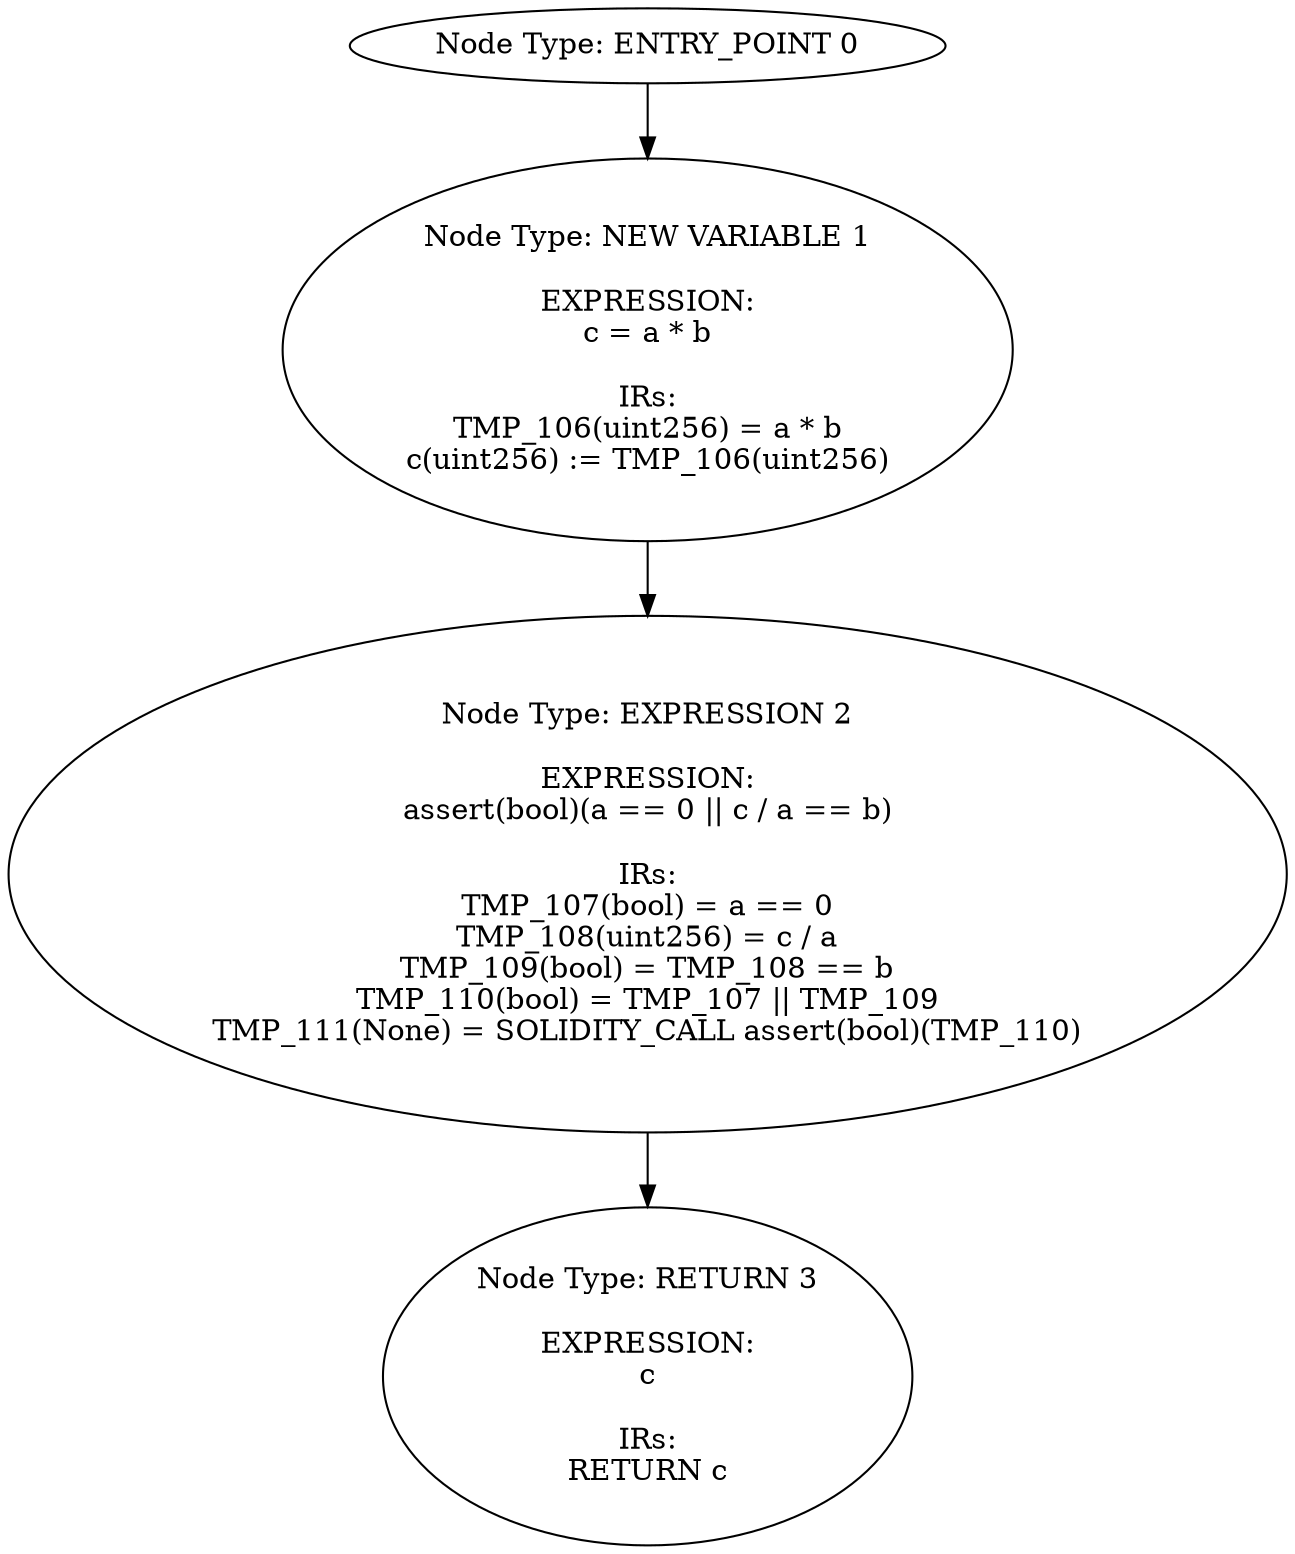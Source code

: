 digraph{
0[label="Node Type: ENTRY_POINT 0
"];
0->1;
1[label="Node Type: NEW VARIABLE 1

EXPRESSION:
c = a * b

IRs:
TMP_106(uint256) = a * b
c(uint256) := TMP_106(uint256)"];
1->2;
2[label="Node Type: EXPRESSION 2

EXPRESSION:
assert(bool)(a == 0 || c / a == b)

IRs:
TMP_107(bool) = a == 0
TMP_108(uint256) = c / a
TMP_109(bool) = TMP_108 == b
TMP_110(bool) = TMP_107 || TMP_109
TMP_111(None) = SOLIDITY_CALL assert(bool)(TMP_110)"];
2->3;
3[label="Node Type: RETURN 3

EXPRESSION:
c

IRs:
RETURN c"];
}
